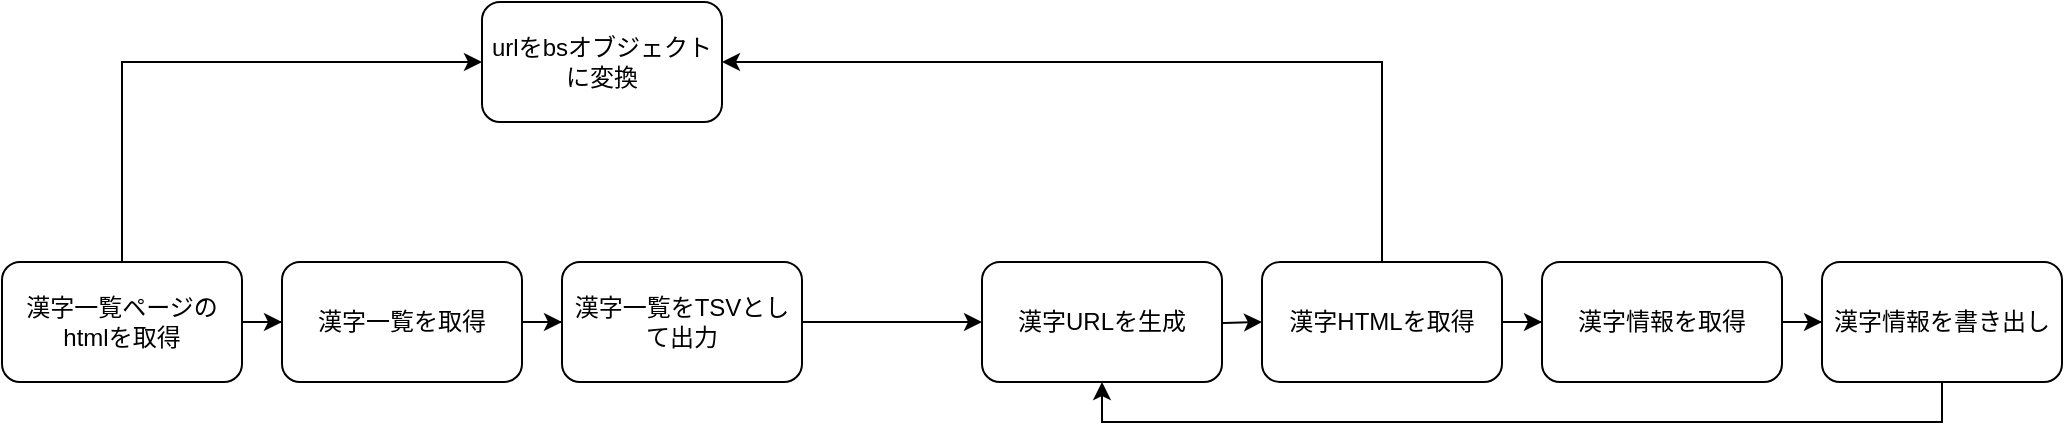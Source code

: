 <mxfile>
    <diagram id="OZHLa1aDlQ3xQgRY9dkg" name="概念図">
        <mxGraphModel dx="1668" dy="380" grid="1" gridSize="10" guides="1" tooltips="1" connect="1" arrows="1" fold="1" page="1" pageScale="1" pageWidth="827" pageHeight="1169" math="0" shadow="0">
            <root>
                <mxCell id="0"/>
                <mxCell id="1" parent="0"/>
                <mxCell id="12" style="edgeStyle=orthogonalEdgeStyle;rounded=0;orthogonalLoop=1;jettySize=auto;html=1;" parent="1" source="10" target="11" edge="1">
                    <mxGeometry relative="1" as="geometry"/>
                </mxCell>
                <mxCell id="26" style="edgeStyle=orthogonalEdgeStyle;rounded=0;orthogonalLoop=1;jettySize=auto;html=1;entryX=0;entryY=0.5;entryDx=0;entryDy=0;exitX=0.5;exitY=0;exitDx=0;exitDy=0;" parent="1" source="10" target="25" edge="1">
                    <mxGeometry relative="1" as="geometry"/>
                </mxCell>
                <mxCell id="10" value="漢字一覧ページのhtmlを取得" style="rounded=1;whiteSpace=wrap;html=1;" parent="1" vertex="1">
                    <mxGeometry x="-110" y="720" width="120" height="60" as="geometry"/>
                </mxCell>
                <mxCell id="14" style="edgeStyle=orthogonalEdgeStyle;rounded=0;orthogonalLoop=1;jettySize=auto;html=1;" parent="1" source="11" target="13" edge="1">
                    <mxGeometry relative="1" as="geometry"/>
                </mxCell>
                <mxCell id="11" value="漢字一覧を取得" style="rounded=1;whiteSpace=wrap;html=1;" parent="1" vertex="1">
                    <mxGeometry x="30" y="720" width="120" height="60" as="geometry"/>
                </mxCell>
                <mxCell id="16" style="edgeStyle=orthogonalEdgeStyle;rounded=0;orthogonalLoop=1;jettySize=auto;html=1;entryX=0;entryY=0.5;entryDx=0;entryDy=0;" parent="1" source="13" target="15" edge="1">
                    <mxGeometry relative="1" as="geometry"/>
                </mxCell>
                <mxCell id="13" value="漢字一覧をTSVとして出力" style="rounded=1;whiteSpace=wrap;html=1;" parent="1" vertex="1">
                    <mxGeometry x="170" y="720" width="120" height="60" as="geometry"/>
                </mxCell>
                <mxCell id="18" style="edgeStyle=orthogonalEdgeStyle;rounded=0;orthogonalLoop=1;jettySize=auto;html=1;" parent="1" target="17" edge="1">
                    <mxGeometry relative="1" as="geometry">
                        <mxPoint x="480" y="750" as="sourcePoint"/>
                    </mxGeometry>
                </mxCell>
                <mxCell id="15" value="漢字URLを生成" style="rounded=1;whiteSpace=wrap;html=1;" parent="1" vertex="1">
                    <mxGeometry x="380" y="720" width="120" height="60" as="geometry"/>
                </mxCell>
                <mxCell id="21" style="edgeStyle=orthogonalEdgeStyle;rounded=0;orthogonalLoop=1;jettySize=auto;html=1;" parent="1" source="17" target="19" edge="1">
                    <mxGeometry relative="1" as="geometry"/>
                </mxCell>
                <mxCell id="27" style="edgeStyle=orthogonalEdgeStyle;rounded=0;orthogonalLoop=1;jettySize=auto;html=1;entryX=1;entryY=0.5;entryDx=0;entryDy=0;exitX=0.5;exitY=0;exitDx=0;exitDy=0;" parent="1" source="17" target="25" edge="1">
                    <mxGeometry relative="1" as="geometry"/>
                </mxCell>
                <mxCell id="17" value="漢字HTMLを取得" style="rounded=1;whiteSpace=wrap;html=1;" parent="1" vertex="1">
                    <mxGeometry x="520" y="720" width="120" height="60" as="geometry"/>
                </mxCell>
                <mxCell id="22" style="edgeStyle=orthogonalEdgeStyle;rounded=0;orthogonalLoop=1;jettySize=auto;html=1;" parent="1" source="19" target="20" edge="1">
                    <mxGeometry relative="1" as="geometry"/>
                </mxCell>
                <mxCell id="19" value="漢字情報を取得" style="rounded=1;whiteSpace=wrap;html=1;" parent="1" vertex="1">
                    <mxGeometry x="660" y="720" width="120" height="60" as="geometry"/>
                </mxCell>
                <mxCell id="23" style="edgeStyle=orthogonalEdgeStyle;rounded=0;orthogonalLoop=1;jettySize=auto;html=1;entryX=0.5;entryY=1;entryDx=0;entryDy=0;exitX=0.5;exitY=1;exitDx=0;exitDy=0;" parent="1" source="20" target="15" edge="1">
                    <mxGeometry relative="1" as="geometry"/>
                </mxCell>
                <mxCell id="20" value="漢字情報を書き出し" style="rounded=1;whiteSpace=wrap;html=1;" parent="1" vertex="1">
                    <mxGeometry x="800" y="720" width="120" height="60" as="geometry"/>
                </mxCell>
                <mxCell id="25" value="urlをbsオブジェクトに変換" style="rounded=1;whiteSpace=wrap;html=1;" parent="1" vertex="1">
                    <mxGeometry x="130" y="590" width="120" height="60" as="geometry"/>
                </mxCell>
            </root>
        </mxGraphModel>
    </diagram>
    <diagram id="Mcgp_EH8LWysQfEw1rrr" name="クラス図">
        <mxGraphModel dx="841" dy="380" grid="1" gridSize="10" guides="1" tooltips="1" connect="1" arrows="1" fold="1" page="1" pageScale="1" pageWidth="827" pageHeight="1169" math="0" shadow="0">
            <root>
                <mxCell id="dfOLsY_14Gyal9C6gUXU-0"/>
                <mxCell id="dfOLsY_14Gyal9C6gUXU-1" parent="dfOLsY_14Gyal9C6gUXU-0"/>
                <mxCell id="5SsaxKPIb0Us7mL73-iy-4" value="BeautifulSoupUtils" style="swimlane;fontStyle=0;childLayout=stackLayout;horizontal=1;startSize=26;fillColor=none;horizontalStack=0;resizeParent=1;resizeParentMax=0;resizeLast=0;collapsible=1;marginBottom=0;" parent="dfOLsY_14Gyal9C6gUXU-1" vertex="1">
                    <mxGeometry x="160" y="320" width="180" height="182" as="geometry"/>
                </mxCell>
                <mxCell id="5SsaxKPIb0Us7mL73-iy-5" value="url: str" style="text;strokeColor=none;fillColor=none;align=left;verticalAlign=top;spacingLeft=4;spacingRight=4;overflow=hidden;rotatable=0;points=[[0,0.5],[1,0.5]];portConstraint=eastwest;" parent="5SsaxKPIb0Us7mL73-iy-4" vertex="1">
                    <mxGeometry y="26" width="180" height="26" as="geometry"/>
                </mxCell>
                <mxCell id="5SsaxKPIb0Us7mL73-iy-6" value="parser" style="text;strokeColor=none;fillColor=none;align=left;verticalAlign=top;spacingLeft=4;spacingRight=4;overflow=hidden;rotatable=0;points=[[0,0.5],[1,0.5]];portConstraint=eastwest;" parent="5SsaxKPIb0Us7mL73-iy-4" vertex="1">
                    <mxGeometry y="52" width="180" height="26" as="geometry"/>
                </mxCell>
                <mxCell id="5SsaxKPIb0Us7mL73-iy-10" value="sleep_seconds" style="text;strokeColor=none;fillColor=none;align=left;verticalAlign=top;spacingLeft=4;spacingRight=4;overflow=hidden;rotatable=0;points=[[0,0.5],[1,0.5]];portConstraint=eastwest;" parent="5SsaxKPIb0Us7mL73-iy-4" vertex="1">
                    <mxGeometry y="78" width="180" height="26" as="geometry"/>
                </mxCell>
                <mxCell id="5SsaxKPIb0Us7mL73-iy-8" value="_sleep_time(sleep_seconds)" style="text;strokeColor=none;fillColor=none;align=left;verticalAlign=top;spacingLeft=4;spacingRight=4;overflow=hidden;rotatable=0;points=[[0,0.5],[1,0.5]];portConstraint=eastwest;" parent="5SsaxKPIb0Us7mL73-iy-4" vertex="1">
                    <mxGeometry y="104" width="180" height="26" as="geometry"/>
                </mxCell>
                <mxCell id="5SsaxKPIb0Us7mL73-iy-7" value="get_html_from_url(url): html" style="text;strokeColor=none;fillColor=none;align=left;verticalAlign=top;spacingLeft=4;spacingRight=4;overflow=hidden;rotatable=0;points=[[0,0.5],[1,0.5]];portConstraint=eastwest;" parent="5SsaxKPIb0Us7mL73-iy-4" vertex="1">
                    <mxGeometry y="130" width="180" height="26" as="geometry"/>
                </mxCell>
                <mxCell id="5SsaxKPIb0Us7mL73-iy-11" value="get_soup_from_html(html): soup" style="text;strokeColor=none;fillColor=none;align=left;verticalAlign=top;spacingLeft=4;spacingRight=4;overflow=hidden;rotatable=0;points=[[0,0.5],[1,0.5]];portConstraint=eastwest;" parent="5SsaxKPIb0Us7mL73-iy-4" vertex="1">
                    <mxGeometry y="156" width="180" height="26" as="geometry"/>
                </mxCell>
                <mxCell id="0SCYttnVShR8eYS1dJgF-0" value="KanjiList" style="swimlane;fontStyle=0;childLayout=stackLayout;horizontal=1;startSize=26;fillColor=none;horizontalStack=0;resizeParent=1;resizeParentMax=0;resizeLast=0;collapsible=1;marginBottom=0;" parent="dfOLsY_14Gyal9C6gUXU-1" vertex="1">
                    <mxGeometry x="30" y="585" width="290" height="208" as="geometry"/>
                </mxCell>
                <mxCell id="0SCYttnVShR8eYS1dJgF-1" value="url: str" style="text;strokeColor=none;fillColor=none;align=left;verticalAlign=top;spacingLeft=4;spacingRight=4;overflow=hidden;rotatable=0;points=[[0,0.5],[1,0.5]];portConstraint=eastwest;" parent="0SCYttnVShR8eYS1dJgF-0" vertex="1">
                    <mxGeometry y="26" width="290" height="26" as="geometry"/>
                </mxCell>
                <mxCell id="lbqjtvMpNeNXgDooFwgj-2" value="kanji_type: str" style="text;strokeColor=none;fillColor=none;align=left;verticalAlign=top;spacingLeft=4;spacingRight=4;overflow=hidden;rotatable=0;points=[[0,0.5],[1,0.5]];portConstraint=eastwest;" parent="0SCYttnVShR8eYS1dJgF-0" vertex="1">
                    <mxGeometry y="52" width="290" height="26" as="geometry"/>
                </mxCell>
                <mxCell id="lbqjtvMpNeNXgDooFwgj-0" value="kanji_list: list" style="text;strokeColor=none;fillColor=none;align=left;verticalAlign=top;spacingLeft=4;spacingRight=4;overflow=hidden;rotatable=0;points=[[0,0.5],[1,0.5]];portConstraint=eastwest;" parent="0SCYttnVShR8eYS1dJgF-0" vertex="1">
                    <mxGeometry y="78" width="290" height="26" as="geometry"/>
                </mxCell>
                <mxCell id="0SCYttnVShR8eYS1dJgF-5" value="get_kanji_list(url, kanji_type): kanji_list" style="text;strokeColor=none;fillColor=none;align=left;verticalAlign=top;spacingLeft=4;spacingRight=4;overflow=hidden;rotatable=0;points=[[0,0.5],[1,0.5]];portConstraint=eastwest;" parent="0SCYttnVShR8eYS1dJgF-0" vertex="1">
                    <mxGeometry y="104" width="290" height="26" as="geometry"/>
                </mxCell>
                <mxCell id="5FA57WX6OH6J-_G47gzL-0" value="join_kanji_list(**kanji_lists): kanji_list" style="text;strokeColor=none;fillColor=none;align=left;verticalAlign=top;spacingLeft=4;spacingRight=4;overflow=hidden;rotatable=0;points=[[0,0.5],[1,0.5]];portConstraint=eastwest;" parent="0SCYttnVShR8eYS1dJgF-0" vertex="1">
                    <mxGeometry y="130" width="290" height="26" as="geometry"/>
                </mxCell>
                <mxCell id="5FA57WX6OH6J-_G47gzL-1" value="to_tsv_kanji_list(**kanji_lists): kanji_list" style="text;strokeColor=none;fillColor=none;align=left;verticalAlign=top;spacingLeft=4;spacingRight=4;overflow=hidden;rotatable=0;points=[[0,0.5],[1,0.5]];portConstraint=eastwest;" parent="0SCYttnVShR8eYS1dJgF-0" vertex="1">
                    <mxGeometry y="156" width="290" height="26" as="geometry"/>
                </mxCell>
                <mxCell id="5FA57WX6OH6J-_G47gzL-4" value="read_tsv_kanji_list(kanji_list_tsv_path): kanji_list" style="text;strokeColor=none;fillColor=none;align=left;verticalAlign=top;spacingLeft=4;spacingRight=4;overflow=hidden;rotatable=0;points=[[0,0.5],[1,0.5]];portConstraint=eastwest;" parent="0SCYttnVShR8eYS1dJgF-0" vertex="1">
                    <mxGeometry y="182" width="290" height="26" as="geometry"/>
                </mxCell>
            </root>
        </mxGraphModel>
    </diagram>
</mxfile>